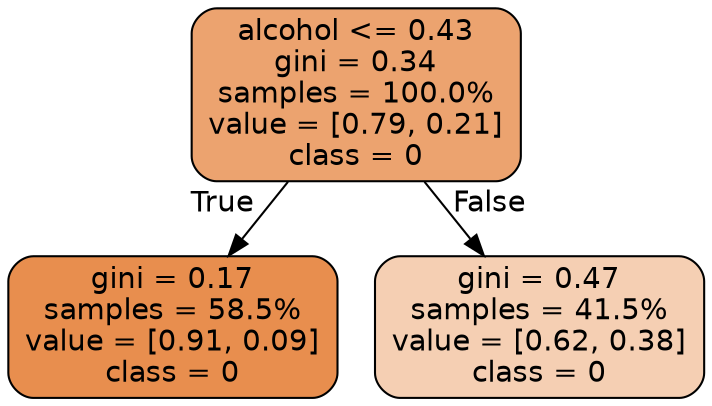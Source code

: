 digraph Tree {
node [shape=box, style="filled, rounded", color="black", fontname=helvetica] ;
edge [fontname=helvetica] ;
0 [label="alcohol <= 0.43\ngini = 0.34\nsamples = 100.0%\nvalue = [0.79, 0.21]\nclass = 0", fillcolor="#eca36f"] ;
1 [label="gini = 0.17\nsamples = 58.5%\nvalue = [0.91, 0.09]\nclass = 0", fillcolor="#e88e4e"] ;
0 -> 1 [labeldistance=2.5, labelangle=45, headlabel="True"] ;
2 [label="gini = 0.47\nsamples = 41.5%\nvalue = [0.62, 0.38]\nclass = 0", fillcolor="#f5cfb3"] ;
0 -> 2 [labeldistance=2.5, labelangle=-45, headlabel="False"] ;
}